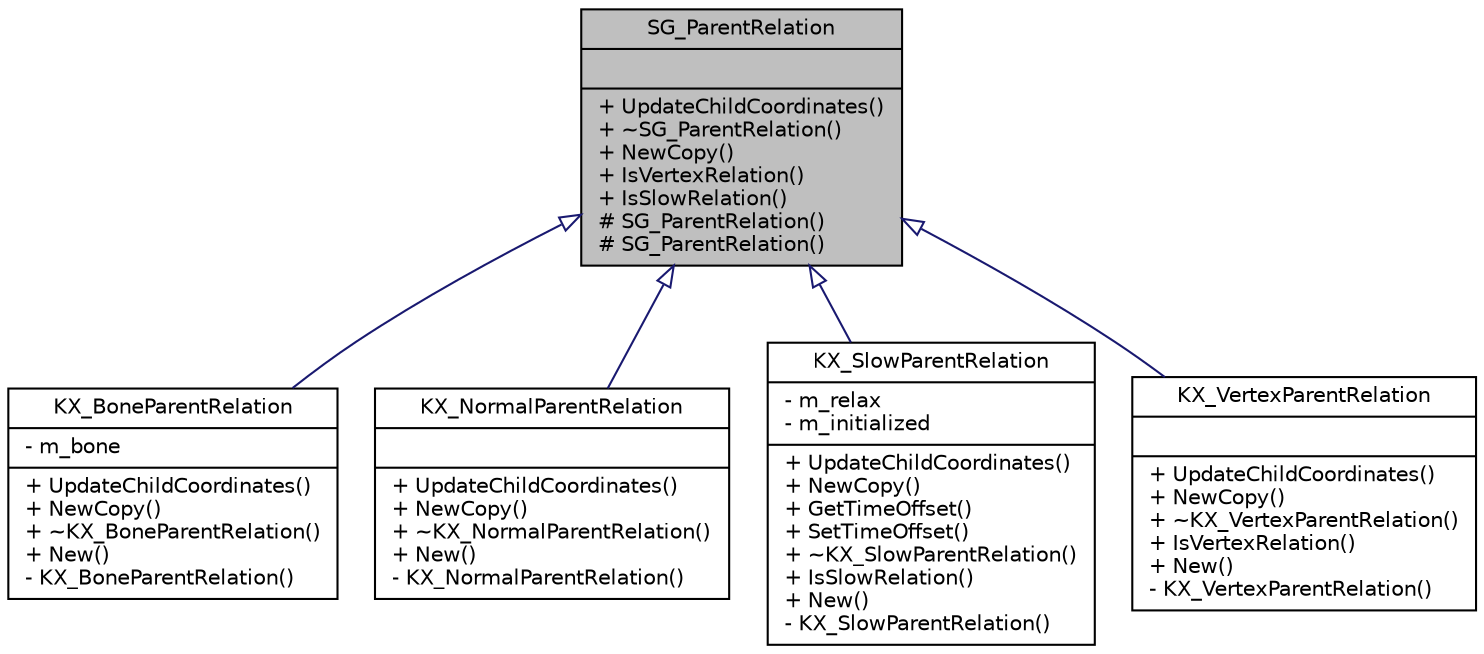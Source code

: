 digraph G
{
  edge [fontname="Helvetica",fontsize="10",labelfontname="Helvetica",labelfontsize="10"];
  node [fontname="Helvetica",fontsize="10",shape=record];
  Node1 [label="{SG_ParentRelation\n||+ UpdateChildCoordinates()\l+ ~SG_ParentRelation()\l+ NewCopy()\l+ IsVertexRelation()\l+ IsSlowRelation()\l# SG_ParentRelation()\l# SG_ParentRelation()\l}",height=0.2,width=0.4,color="black", fillcolor="grey75", style="filled" fontcolor="black"];
  Node1 -> Node2 [dir=back,color="midnightblue",fontsize="10",style="solid",arrowtail="empty",fontname="Helvetica"];
  Node2 [label="{KX_BoneParentRelation\n|- m_bone\l|+ UpdateChildCoordinates()\l+ NewCopy()\l+ ~KX_BoneParentRelation()\l+ New()\l- KX_BoneParentRelation()\l}",height=0.2,width=0.4,color="black", fillcolor="white", style="filled",URL="$dc/d68/classKX__BoneParentRelation.html"];
  Node1 -> Node3 [dir=back,color="midnightblue",fontsize="10",style="solid",arrowtail="empty",fontname="Helvetica"];
  Node3 [label="{KX_NormalParentRelation\n||+ UpdateChildCoordinates()\l+ NewCopy()\l+ ~KX_NormalParentRelation()\l+ New()\l- KX_NormalParentRelation()\l}",height=0.2,width=0.4,color="black", fillcolor="white", style="filled",URL="$d6/d0a/classKX__NormalParentRelation.html"];
  Node1 -> Node4 [dir=back,color="midnightblue",fontsize="10",style="solid",arrowtail="empty",fontname="Helvetica"];
  Node4 [label="{KX_SlowParentRelation\n|- m_relax\l- m_initialized\l|+ UpdateChildCoordinates()\l+ NewCopy()\l+ GetTimeOffset()\l+ SetTimeOffset()\l+ ~KX_SlowParentRelation()\l+ IsSlowRelation()\l+ New()\l- KX_SlowParentRelation()\l}",height=0.2,width=0.4,color="black", fillcolor="white", style="filled",URL="$de/db2/classKX__SlowParentRelation.html"];
  Node1 -> Node5 [dir=back,color="midnightblue",fontsize="10",style="solid",arrowtail="empty",fontname="Helvetica"];
  Node5 [label="{KX_VertexParentRelation\n||+ UpdateChildCoordinates()\l+ NewCopy()\l+ ~KX_VertexParentRelation()\l+ IsVertexRelation()\l+ New()\l- KX_VertexParentRelation()\l}",height=0.2,width=0.4,color="black", fillcolor="white", style="filled",URL="$de/dc8/classKX__VertexParentRelation.html"];
}
